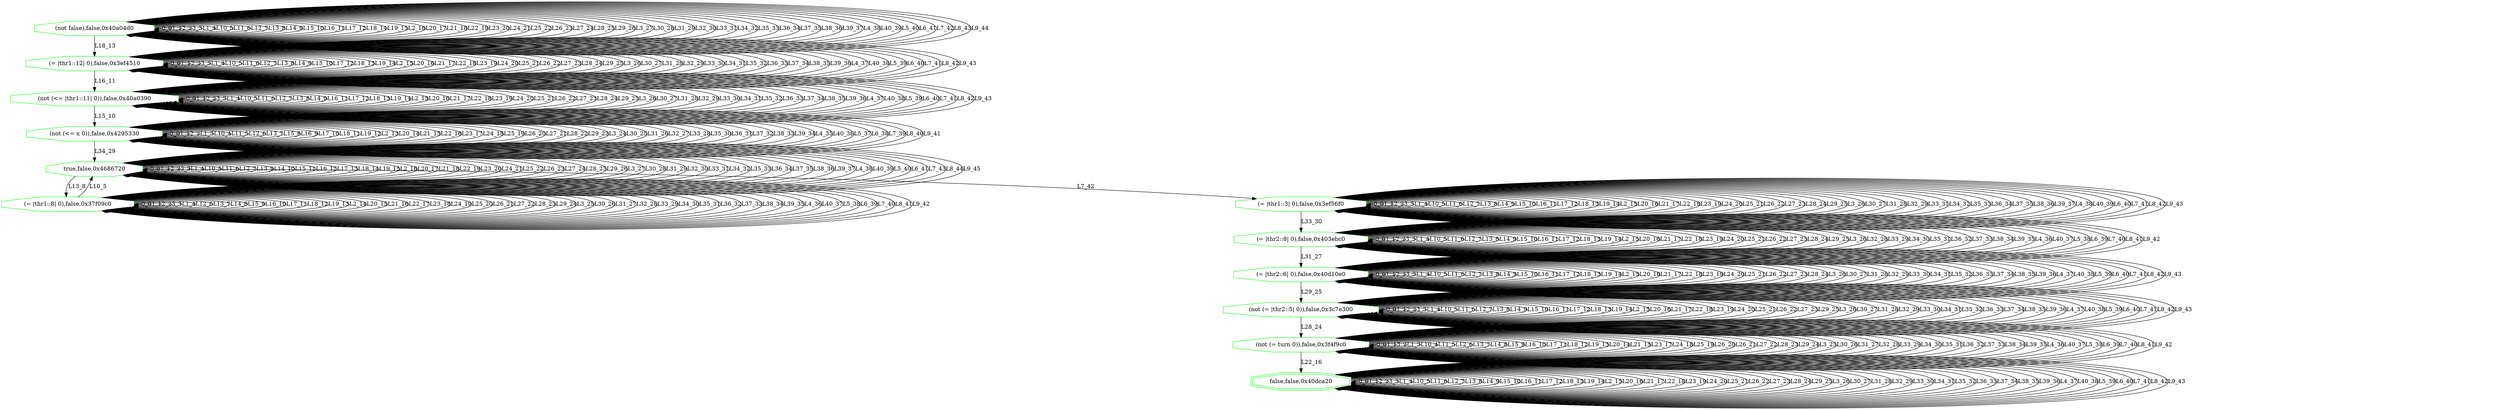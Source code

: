 digraph G {
0[label="(not false),false,0x40a04d0", color=green,shape=octagon];
1[label="(= |thr1::12| 0),false,0x3ef4510", color=green,shape=octagon];
2[label="(not (<= |thr1::11| 0)),false,0x40a0390", color=green,shape=octagon];
3[label="(not (<= x 0)),false,0x4295330", color=green,shape=octagon];
4[label="true,false,0x4686720", color=green,shape=octagon];
5[label="(= |thr1::8| 0),false,0x37f09c0", color=green,shape=octagon];
6[label="(= |thr1::3| 0),false,0x3ef56f0", color=green,shape=octagon];
7[label="(= |thr2::8| 0),false,0x403ebc0", color=green,shape=octagon];
8[label="(= |thr2::6| 0),false,0x40d10e0", color=green,shape=octagon];
9[label="(not (= |thr2::5| 0)),false,0x3c7e300", color=green,shape=octagon];
10[label="(not (= turn 0)),false,0x3f4f9c0", color=green,shape=octagon];
11[label="false,false,0x40dca20", color=green,shape=doubleoctagon];
0->0 [label="0_0"];
0->0 [label="1_1"];
0->0 [label="2_2"];
0->0 [label="3_3"];
0->0 [label="L1_4"];
0->0 [label="L10_5"];
0->0 [label="L11_6"];
0->0 [label="L12_7"];
0->0 [label="L13_8"];
0->0 [label="L14_9"];
0->0 [label="L15_10"];
0->0 [label="L16_11"];
0->0 [label="L17_12"];
0->1 [label="L18_13"];
0->0 [label="L18_14"];
0->0 [label="L19_15"];
0->0 [label="L2_16"];
0->0 [label="L20_17"];
0->0 [label="L21_18"];
0->0 [label="L22_19"];
0->0 [label="L23_20"];
0->0 [label="L24_21"];
0->0 [label="L25_22"];
0->0 [label="L26_23"];
0->0 [label="L27_24"];
0->0 [label="L28_25"];
0->0 [label="L29_26"];
0->0 [label="L3_27"];
0->0 [label="L30_28"];
0->0 [label="L31_29"];
0->0 [label="L32_30"];
0->0 [label="L33_31"];
0->0 [label="L34_32"];
0->0 [label="L35_33"];
0->0 [label="L36_34"];
0->0 [label="L37_35"];
0->0 [label="L38_36"];
0->0 [label="L39_37"];
0->0 [label="L4_38"];
0->0 [label="L40_39"];
0->0 [label="L5_40"];
0->0 [label="L6_41"];
0->0 [label="L7_42"];
0->0 [label="L8_43"];
0->0 [label="L9_44"];
1->1 [label="0_0"];
1->1 [label="1_1"];
1->1 [label="2_2"];
1->1 [label="3_3"];
1->1 [label="L1_4"];
1->1 [label="L10_5"];
1->1 [label="L11_6"];
1->1 [label="L12_7"];
1->1 [label="L13_8"];
1->1 [label="L14_9"];
1->1 [label="L15_10"];
1->2 [label="L16_11"];
1->1 [label="L17_12"];
1->1 [label="L18_13"];
1->1 [label="L19_14"];
1->1 [label="L2_15"];
1->1 [label="L20_16"];
1->1 [label="L21_17"];
1->1 [label="L22_18"];
1->1 [label="L23_19"];
1->1 [label="L24_20"];
1->1 [label="L25_21"];
1->1 [label="L26_22"];
1->1 [label="L27_23"];
1->1 [label="L28_24"];
1->1 [label="L29_25"];
1->1 [label="L3_26"];
1->1 [label="L30_27"];
1->1 [label="L31_28"];
1->1 [label="L32_29"];
1->1 [label="L33_30"];
1->1 [label="L34_31"];
1->1 [label="L35_32"];
1->1 [label="L36_33"];
1->1 [label="L37_34"];
1->1 [label="L38_35"];
1->1 [label="L39_36"];
1->1 [label="L4_37"];
1->1 [label="L40_38"];
1->1 [label="L5_39"];
1->1 [label="L6_40"];
1->1 [label="L7_41"];
1->1 [label="L8_42"];
1->1 [label="L9_43"];
2->2 [label="0_0"];
2->2 [label="1_1"];
2->2 [label="2_2"];
2->2 [label="3_3"];
2->2 [label="L1_4"];
2->2 [label="L10_5"];
2->2 [label="L11_6"];
2->2 [label="L12_7"];
2->2 [label="L13_8"];
2->2 [label="L14_9"];
2->3 [label="L15_10"];
2->2 [label="L16_11"];
2->2 [label="L17_12"];
2->2 [label="L18_13"];
2->2 [label="L19_14"];
2->2 [label="L2_15"];
2->2 [label="L20_16"];
2->2 [label="L21_17"];
2->2 [label="L22_18"];
2->2 [label="L23_19"];
2->2 [label="L24_20"];
2->2 [label="L25_21"];
2->2 [label="L26_22"];
2->2 [label="L27_23"];
2->2 [label="L28_24"];
2->2 [label="L29_25"];
2->2 [label="L3_26"];
2->2 [label="L30_27"];
2->2 [label="L31_28"];
2->2 [label="L32_29"];
2->2 [label="L33_30"];
2->2 [label="L34_31"];
2->2 [label="L35_32"];
2->2 [label="L36_33"];
2->2 [label="L37_34"];
2->2 [label="L38_35"];
2->2 [label="L39_36"];
2->2 [label="L4_37"];
2->2 [label="L40_38"];
2->2 [label="L5_39"];
2->2 [label="L6_40"];
2->2 [label="L7_41"];
2->2 [label="L8_42"];
2->2 [label="L9_43"];
3->3 [label="0_0"];
3->3 [label="1_1"];
3->3 [label="2_2"];
3->3 [label="L1_3"];
3->3 [label="L10_4"];
3->3 [label="L11_5"];
3->3 [label="L12_6"];
3->3 [label="L13_7"];
3->3 [label="L15_8"];
3->3 [label="L16_9"];
3->3 [label="L17_10"];
3->3 [label="L18_11"];
3->3 [label="L19_12"];
3->3 [label="L2_13"];
3->3 [label="L20_14"];
3->3 [label="L21_15"];
3->3 [label="L22_16"];
3->3 [label="L23_17"];
3->3 [label="L24_18"];
3->3 [label="L25_19"];
3->3 [label="L26_20"];
3->3 [label="L27_21"];
3->3 [label="L28_22"];
3->3 [label="L29_23"];
3->3 [label="L3_24"];
3->3 [label="L30_25"];
3->3 [label="L31_26"];
3->3 [label="L32_27"];
3->3 [label="L33_28"];
3->4 [label="L34_29"];
3->3 [label="L35_30"];
3->3 [label="L36_31"];
3->3 [label="L37_32"];
3->3 [label="L38_33"];
3->3 [label="L39_34"];
3->3 [label="L4_35"];
3->3 [label="L40_36"];
3->3 [label="L5_37"];
3->3 [label="L6_38"];
3->3 [label="L7_39"];
3->3 [label="L8_40"];
3->3 [label="L9_41"];
4->4 [label="0_0"];
4->4 [label="1_1"];
4->4 [label="2_2"];
4->4 [label="3_3"];
4->4 [label="L1_4"];
4->4 [label="L10_5"];
4->4 [label="L11_6"];
4->4 [label="L12_7"];
4->5 [label="L13_8"];
4->4 [label="L13_9"];
4->4 [label="L14_10"];
4->4 [label="L15_11"];
4->4 [label="L16_12"];
4->4 [label="L17_13"];
4->4 [label="L18_14"];
4->4 [label="L19_15"];
4->4 [label="L2_16"];
4->4 [label="L20_17"];
4->4 [label="L21_18"];
4->4 [label="L22_19"];
4->4 [label="L23_20"];
4->4 [label="L24_21"];
4->4 [label="L25_22"];
4->4 [label="L26_23"];
4->4 [label="L27_24"];
4->4 [label="L28_25"];
4->4 [label="L29_26"];
4->4 [label="L3_27"];
4->4 [label="L30_28"];
4->4 [label="L31_29"];
4->4 [label="L32_30"];
4->4 [label="L33_31"];
4->4 [label="L34_32"];
4->4 [label="L35_33"];
4->4 [label="L36_34"];
4->4 [label="L37_35"];
4->4 [label="L38_36"];
4->4 [label="L39_37"];
4->4 [label="L4_38"];
4->4 [label="L40_39"];
4->4 [label="L5_40"];
4->4 [label="L6_41"];
4->6 [label="L7_42"];
4->4 [label="L7_43"];
4->4 [label="L8_44"];
4->4 [label="L9_45"];
5->5 [label="0_0"];
5->5 [label="1_1"];
5->5 [label="2_2"];
5->5 [label="3_3"];
5->5 [label="L1_4"];
5->4 [label="L10_5"];
5->5 [label="L12_6"];
5->5 [label="L13_7"];
5->5 [label="L14_8"];
5->5 [label="L15_9"];
5->5 [label="L16_10"];
5->5 [label="L17_11"];
5->5 [label="L18_12"];
5->5 [label="L19_13"];
5->5 [label="L2_14"];
5->5 [label="L20_15"];
5->5 [label="L21_16"];
5->5 [label="L22_17"];
5->5 [label="L23_18"];
5->5 [label="L24_19"];
5->5 [label="L25_20"];
5->5 [label="L26_21"];
5->5 [label="L27_22"];
5->5 [label="L28_23"];
5->5 [label="L29_24"];
5->5 [label="L3_25"];
5->5 [label="L30_26"];
5->5 [label="L31_27"];
5->5 [label="L32_28"];
5->5 [label="L33_29"];
5->5 [label="L34_30"];
5->5 [label="L35_31"];
5->5 [label="L36_32"];
5->5 [label="L37_33"];
5->5 [label="L38_34"];
5->5 [label="L39_35"];
5->5 [label="L4_36"];
5->5 [label="L40_37"];
5->5 [label="L5_38"];
5->5 [label="L6_39"];
5->5 [label="L7_40"];
5->5 [label="L8_41"];
5->5 [label="L9_42"];
6->6 [label="0_0"];
6->6 [label="1_1"];
6->6 [label="2_2"];
6->6 [label="3_3"];
6->6 [label="L1_4"];
6->6 [label="L10_5"];
6->6 [label="L11_6"];
6->6 [label="L12_7"];
6->6 [label="L13_8"];
6->6 [label="L14_9"];
6->6 [label="L15_10"];
6->6 [label="L16_11"];
6->6 [label="L17_12"];
6->6 [label="L18_13"];
6->6 [label="L19_14"];
6->6 [label="L2_15"];
6->6 [label="L20_16"];
6->6 [label="L21_17"];
6->6 [label="L22_18"];
6->6 [label="L23_19"];
6->6 [label="L24_20"];
6->6 [label="L25_21"];
6->6 [label="L26_22"];
6->6 [label="L27_23"];
6->6 [label="L28_24"];
6->6 [label="L29_25"];
6->6 [label="L3_26"];
6->6 [label="L30_27"];
6->6 [label="L31_28"];
6->6 [label="L32_29"];
6->7 [label="L33_30"];
6->6 [label="L33_31"];
6->6 [label="L34_32"];
6->6 [label="L35_33"];
6->6 [label="L36_34"];
6->6 [label="L37_35"];
6->6 [label="L38_36"];
6->6 [label="L39_37"];
6->6 [label="L4_38"];
6->6 [label="L40_39"];
6->6 [label="L6_40"];
6->6 [label="L7_41"];
6->6 [label="L8_42"];
6->6 [label="L9_43"];
7->7 [label="0_0"];
7->7 [label="1_1"];
7->7 [label="2_2"];
7->7 [label="3_3"];
7->7 [label="L1_4"];
7->7 [label="L10_5"];
7->7 [label="L11_6"];
7->7 [label="L12_7"];
7->7 [label="L13_8"];
7->7 [label="L14_9"];
7->7 [label="L15_10"];
7->7 [label="L16_11"];
7->7 [label="L17_12"];
7->7 [label="L18_13"];
7->7 [label="L19_14"];
7->7 [label="L2_15"];
7->7 [label="L20_16"];
7->7 [label="L21_17"];
7->7 [label="L22_18"];
7->7 [label="L23_19"];
7->7 [label="L24_20"];
7->7 [label="L25_21"];
7->7 [label="L26_22"];
7->7 [label="L27_23"];
7->7 [label="L28_24"];
7->7 [label="L29_25"];
7->7 [label="L3_26"];
7->8 [label="L31_27"];
7->7 [label="L32_28"];
7->7 [label="L33_29"];
7->7 [label="L34_30"];
7->7 [label="L35_31"];
7->7 [label="L36_32"];
7->7 [label="L37_33"];
7->7 [label="L38_34"];
7->7 [label="L39_35"];
7->7 [label="L4_36"];
7->7 [label="L40_37"];
7->7 [label="L5_38"];
7->7 [label="L6_39"];
7->7 [label="L7_40"];
7->7 [label="L8_41"];
7->7 [label="L9_42"];
8->8 [label="0_0"];
8->8 [label="1_1"];
8->8 [label="2_2"];
8->8 [label="3_3"];
8->8 [label="L1_4"];
8->8 [label="L10_5"];
8->8 [label="L11_6"];
8->8 [label="L12_7"];
8->8 [label="L13_8"];
8->8 [label="L14_9"];
8->8 [label="L15_10"];
8->8 [label="L16_11"];
8->8 [label="L17_12"];
8->8 [label="L18_13"];
8->8 [label="L19_14"];
8->8 [label="L2_15"];
8->8 [label="L20_16"];
8->8 [label="L21_17"];
8->8 [label="L22_18"];
8->8 [label="L23_19"];
8->8 [label="L24_20"];
8->8 [label="L25_21"];
8->8 [label="L26_22"];
8->8 [label="L27_23"];
8->8 [label="L28_24"];
8->9 [label="L29_25"];
8->8 [label="L3_26"];
8->8 [label="L30_27"];
8->8 [label="L31_28"];
8->8 [label="L32_29"];
8->8 [label="L33_30"];
8->8 [label="L34_31"];
8->8 [label="L35_32"];
8->8 [label="L36_33"];
8->8 [label="L37_34"];
8->8 [label="L38_35"];
8->8 [label="L39_36"];
8->8 [label="L4_37"];
8->8 [label="L40_38"];
8->8 [label="L5_39"];
8->8 [label="L6_40"];
8->8 [label="L7_41"];
8->8 [label="L8_42"];
8->8 [label="L9_43"];
9->9 [label="0_0"];
9->9 [label="1_1"];
9->9 [label="2_2"];
9->9 [label="3_3"];
9->9 [label="L1_4"];
9->9 [label="L10_5"];
9->9 [label="L11_6"];
9->9 [label="L12_7"];
9->9 [label="L13_8"];
9->9 [label="L14_9"];
9->9 [label="L15_10"];
9->9 [label="L16_11"];
9->9 [label="L17_12"];
9->9 [label="L18_13"];
9->9 [label="L19_14"];
9->9 [label="L2_15"];
9->9 [label="L20_16"];
9->9 [label="L21_17"];
9->9 [label="L22_18"];
9->9 [label="L23_19"];
9->9 [label="L24_20"];
9->9 [label="L25_21"];
9->9 [label="L26_22"];
9->9 [label="L27_23"];
9->10 [label="L28_24"];
9->9 [label="L29_25"];
9->9 [label="L3_26"];
9->9 [label="L30_27"];
9->9 [label="L31_28"];
9->9 [label="L32_29"];
9->9 [label="L33_30"];
9->9 [label="L34_31"];
9->9 [label="L35_32"];
9->9 [label="L36_33"];
9->9 [label="L37_34"];
9->9 [label="L38_35"];
9->9 [label="L39_36"];
9->9 [label="L4_37"];
9->9 [label="L40_38"];
9->9 [label="L5_39"];
9->9 [label="L6_40"];
9->9 [label="L7_41"];
9->9 [label="L8_42"];
9->9 [label="L9_43"];
10->10 [label="0_0"];
10->10 [label="1_1"];
10->10 [label="3_2"];
10->10 [label="L1_3"];
10->10 [label="L10_4"];
10->10 [label="L11_5"];
10->10 [label="L12_6"];
10->10 [label="L13_7"];
10->10 [label="L14_8"];
10->10 [label="L15_9"];
10->10 [label="L16_10"];
10->10 [label="L17_11"];
10->10 [label="L18_12"];
10->10 [label="L19_13"];
10->10 [label="L20_14"];
10->10 [label="L21_15"];
10->11 [label="L22_16"];
10->10 [label="L23_17"];
10->10 [label="L24_18"];
10->10 [label="L25_19"];
10->10 [label="L26_20"];
10->10 [label="L26_21"];
10->10 [label="L27_22"];
10->10 [label="L28_23"];
10->10 [label="L29_24"];
10->10 [label="L3_25"];
10->10 [label="L30_26"];
10->10 [label="L31_27"];
10->10 [label="L32_28"];
10->10 [label="L33_29"];
10->10 [label="L34_30"];
10->10 [label="L35_31"];
10->10 [label="L36_32"];
10->10 [label="L37_33"];
10->10 [label="L38_34"];
10->10 [label="L39_35"];
10->10 [label="L4_36"];
10->10 [label="L40_37"];
10->10 [label="L5_38"];
10->10 [label="L6_39"];
10->10 [label="L7_40"];
10->10 [label="L8_41"];
10->10 [label="L9_42"];
11->11 [label="0_0"];
11->11 [label="1_1"];
11->11 [label="2_2"];
11->11 [label="3_3"];
11->11 [label="L1_4"];
11->11 [label="L10_5"];
11->11 [label="L11_6"];
11->11 [label="L12_7"];
11->11 [label="L13_8"];
11->11 [label="L14_9"];
11->11 [label="L15_10"];
11->11 [label="L16_11"];
11->11 [label="L17_12"];
11->11 [label="L18_13"];
11->11 [label="L19_14"];
11->11 [label="L2_15"];
11->11 [label="L20_16"];
11->11 [label="L21_17"];
11->11 [label="L22_18"];
11->11 [label="L23_19"];
11->11 [label="L24_20"];
11->11 [label="L25_21"];
11->11 [label="L26_22"];
11->11 [label="L27_23"];
11->11 [label="L28_24"];
11->11 [label="L29_25"];
11->11 [label="L3_26"];
11->11 [label="L30_27"];
11->11 [label="L31_28"];
11->11 [label="L32_29"];
11->11 [label="L33_30"];
11->11 [label="L34_31"];
11->11 [label="L35_32"];
11->11 [label="L36_33"];
11->11 [label="L37_34"];
11->11 [label="L38_35"];
11->11 [label="L39_36"];
11->11 [label="L4_37"];
11->11 [label="L40_38"];
11->11 [label="L5_39"];
11->11 [label="L6_40"];
11->11 [label="L7_41"];
11->11 [label="L8_42"];
11->11 [label="L9_43"];
}
